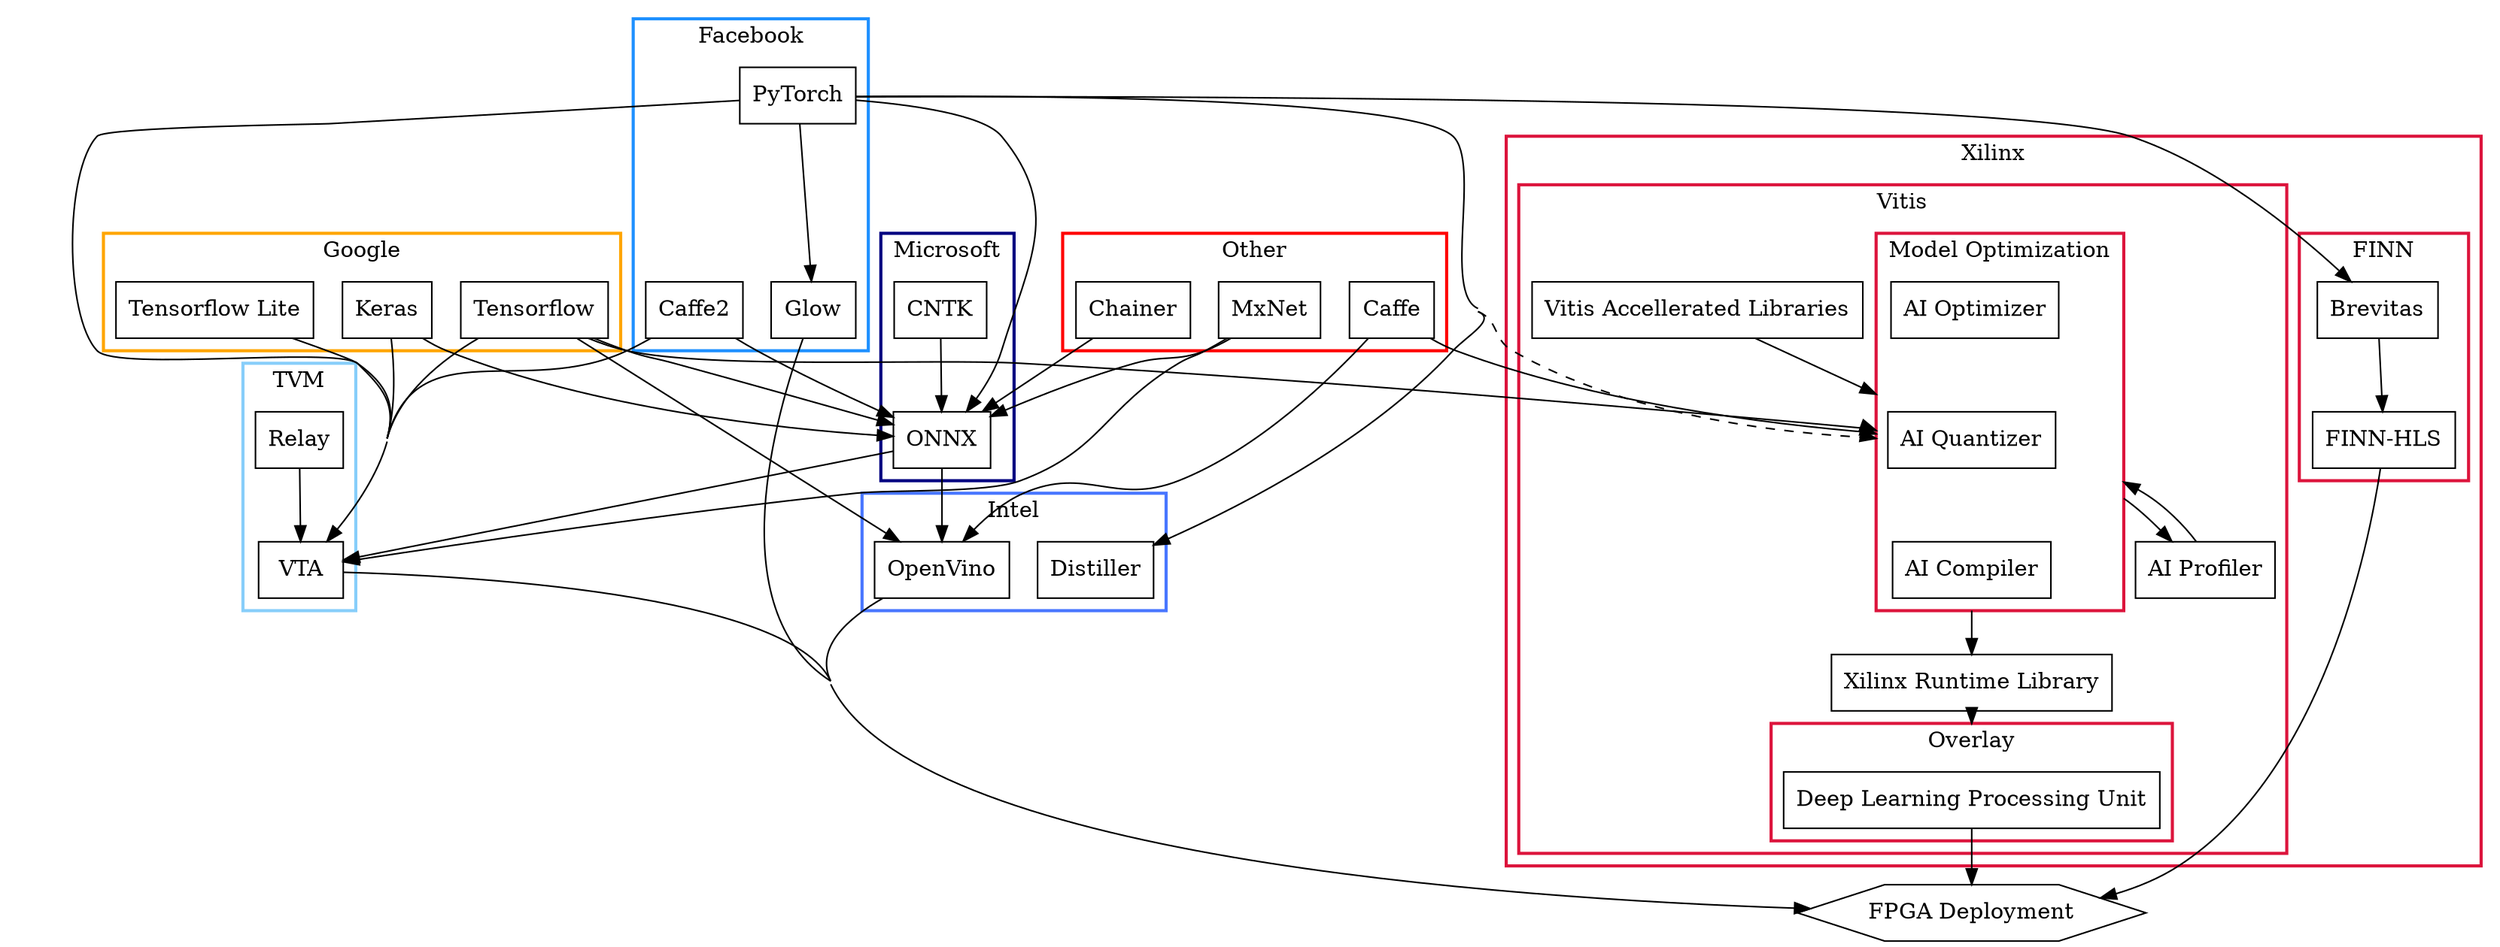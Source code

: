 digraph "Current State of FPGA Deployment of Neural Networks" {
	graph [concentrate=true overlap=false splines=spline]
	node [color=black shape=box]
	compound=true
	subgraph cluster_1 {
		color=navyblue style=bold
		CNTK
		ONNX
		label=Microsoft
	}
	subgraph cluster_0 {
		color=dodgerblue style=bold
		rankdir=LR
		PyTorch
		Caffe2
		Glow
		PyTorch -> Caffe2 [dir=none style=invisible]
		label=Facebook
	}
	subgraph cluster_2 {
		color=orange style=bold
		Tensorflow
		"Tensorflow Lite"
		Keras
		label=Google
	}
	subgraph cluster_3 {
		color=red style=bold
		MxNet
		Chainer
		Caffe
		label=Other
	}
	subgraph cluster_4 {
		color=royalblue1 style=bold
		Distiller
		OpenVino
		label=Intel
	}
	subgraph cluster_5 {
		color=crimson style=bold
		subgraph cluster_6 {
			Brevitas
			"FINN-HLS"
			label=FINN
		}
		subgraph cluster_7 {
			subgraph cluster_8 {
				"AI Optimizer"
				"AI Quantizer"
				"AI Compiler"
				"AI Optimizer" -> "AI Quantizer" [dir=none style=invisible]
				"AI Quantizer" -> "AI Compiler" [dir=none style=invisible]
				label="Model Optimization"
			}
			subgraph cluster_9 {
				"Deep Learning Processing Unit"
				label=Overlay
			}
			"AI Profiler"
			"Vitis Accellerated Libraries"
			"Xilinx Runtime Library"
			"AI Compiler" -> "Xilinx Runtime Library" [ltail=cluster_8]
			"Vitis Accellerated Libraries" -> "AI Quantizer" [lhead=cluster_8]
			"AI Quantizer" -> "AI Profiler" [ltail=cluster_8]
			"AI Profiler" -> "AI Quantizer" [lhead=cluster_8]
			"Xilinx Runtime Library" -> "Deep Learning Processing Unit" [lhead=cluster_9]
			label=Vitis
		}
		label=Xilinx
	}
	subgraph cluster_10 {
		color=lightskyblue style=bold
		Relay
		VTA
		label=TVM
	}
	"FPGA Deployment" [shape=hexagon]
	_ [style=invis]
	_ -> Relay [dir=none style=invis]
	_ -> Tensorflow [dir=none style=invis]
	PyTorch -> ONNX
	CNTK -> ONNX
	MxNet -> ONNX
	Caffe2 -> ONNX
	Tensorflow -> ONNX
	Chainer -> ONNX
	Keras -> ONNX
	PyTorch -> VTA
	Tensorflow -> VTA
	ONNX -> VTA
	Keras -> VTA
	MxNet -> VTA
	"Tensorflow Lite" -> VTA
	Relay -> VTA
	Caffe2 -> VTA
	Tensorflow -> OpenVino
	ONNX -> OpenVino
	Caffe -> OpenVino
	PyTorch -> Distiller
	PyTorch -> Glow
	PyTorch -> Brevitas
	Brevitas -> "FINN-HLS"
	Caffe -> "AI Quantizer" [lhead=cluster_8]
	Tensorflow -> "AI Quantizer" [lhead=cluster_8]
	PyTorch -> "AI Quantizer" [lhead=cluster_8 style=dashed]
	"Deep Learning Processing Unit" -> "FPGA Deployment"
	OpenVino -> "FPGA Deployment"
	VTA -> "FPGA Deployment"
	Glow -> "FPGA Deployment"
	"FINN-HLS" -> "FPGA Deployment"
}
